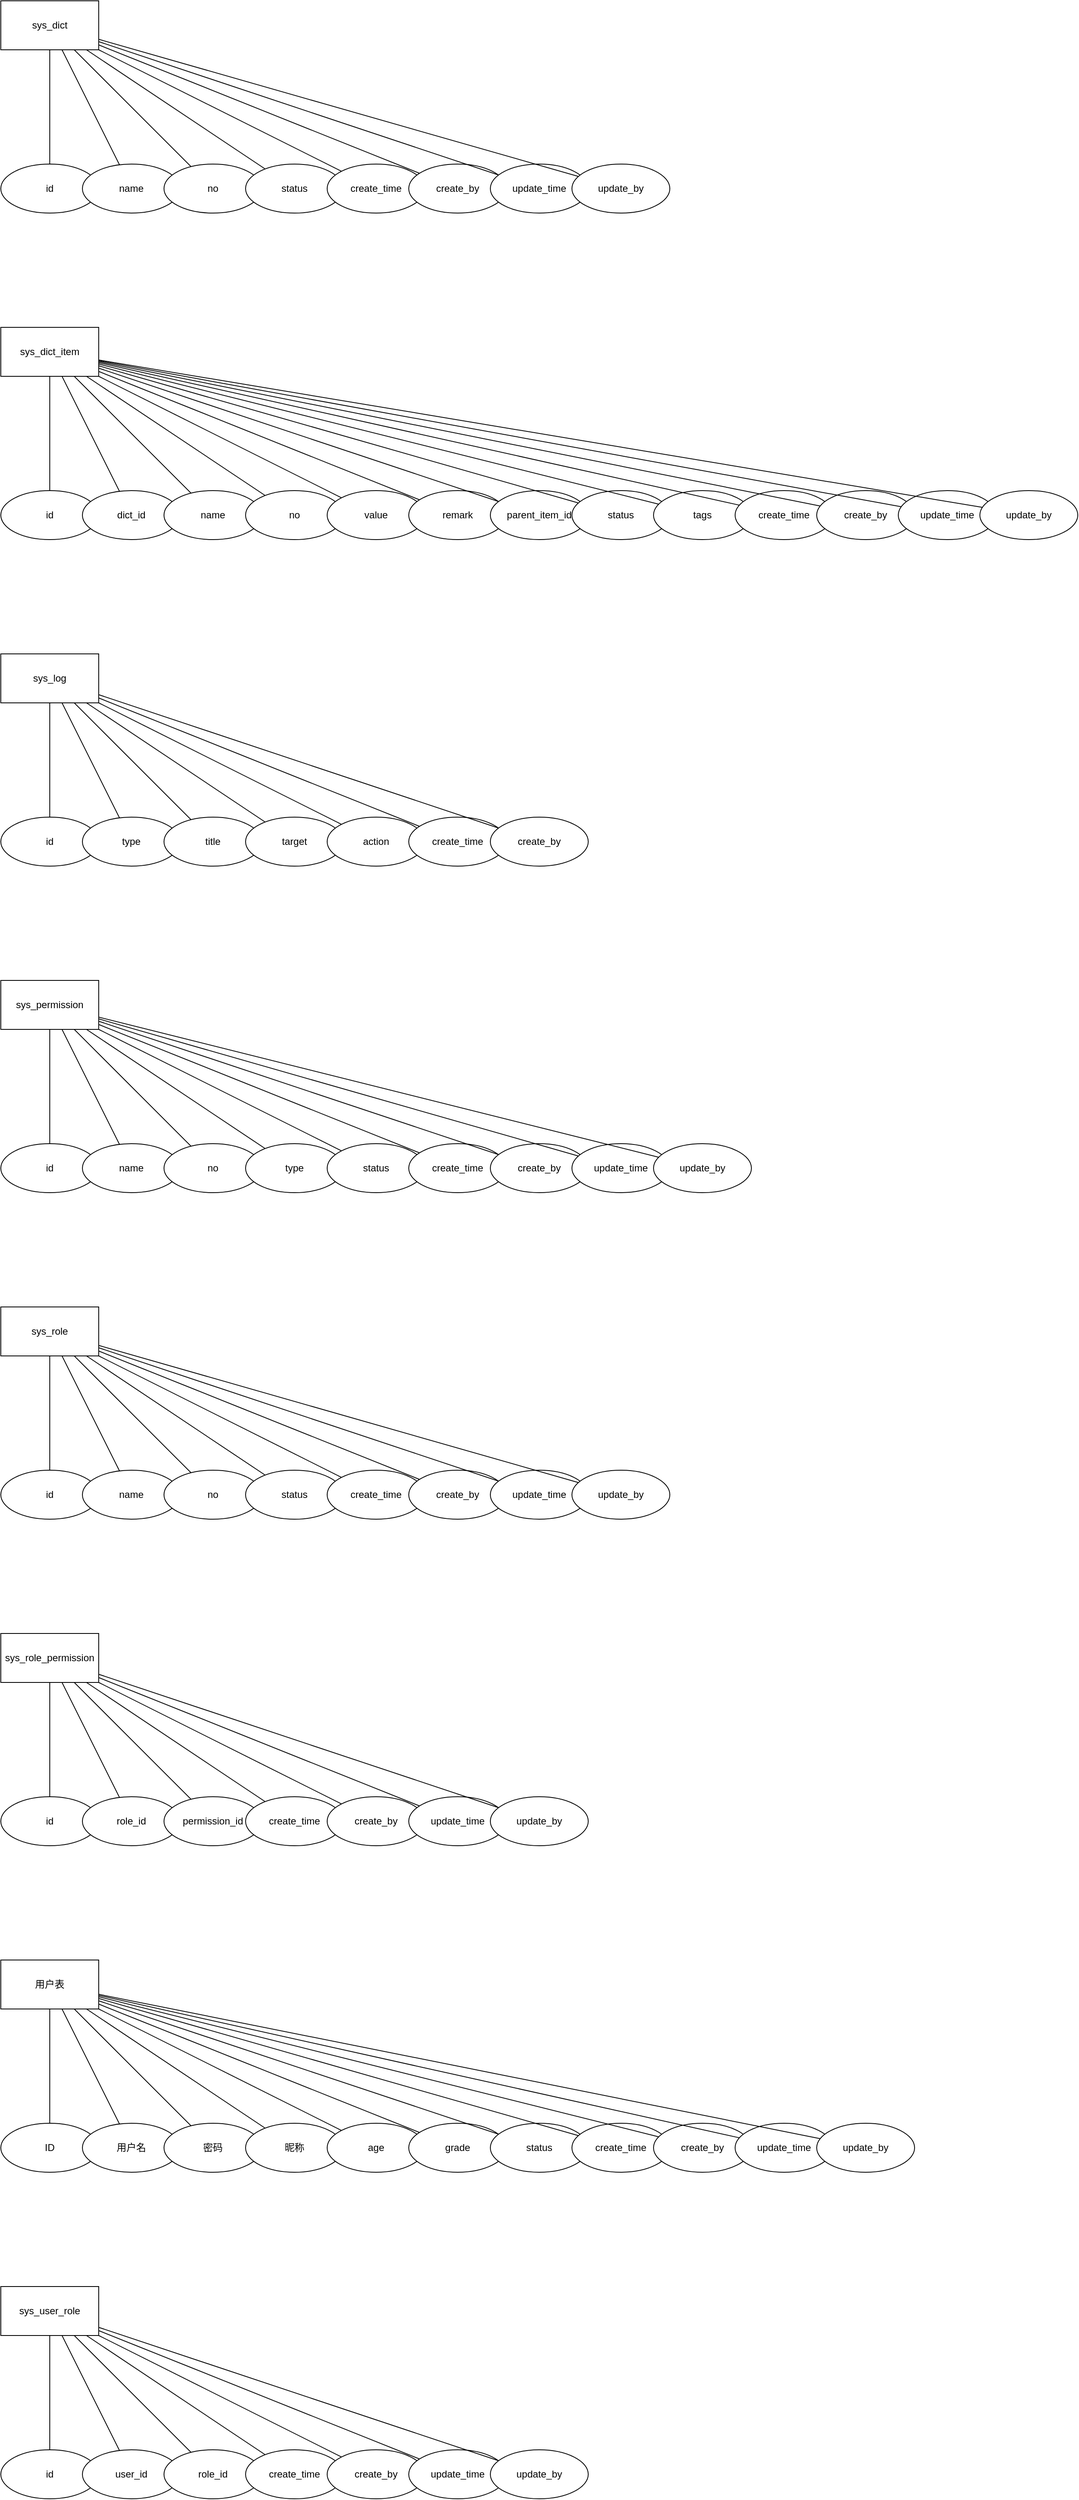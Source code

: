<?xml version="1.0" encoding="UTF-8"?>
<mxfile version="13.7.9" type="embed">
    <diagram id="lNPZZ_e-28soofFFy49H" name="Page-1">
        <mxGraphModel dx="385" dy="528" grid="1" gridSize="10" guides="1" tooltips="1" connect="1" arrows="1" fold="1"
                      page="1" pageScale="1" pageWidth="850" pageHeight="1100" math="0" shadow="0">
            <root>
                <mxCell id="0"/>
                <mxCell id="1" parent="0"/>

                                                            <!-- 实体 -->
                        <mxCell id="5eed7606de734e2a95aab0f9139deb87" value="sys_dict" style="rounded=0;whiteSpace=wrap;html=1;"
                                parent="1" vertex="1">
                            <mxGeometry x="0" y="0" width="120" height="60"
                                        as="geometry"/>
                        </mxCell>
                    
                    
                                                        
                                            <!-- 属性 -->
                        <mxCell id="ecb11d594a73423bb4826df5d8c08d92" value="id" style="ellipse;whiteSpace=wrap;html=1;" parent="1"
                                vertex="1">
                            <mxGeometry x="0" y="200" width="120" height="60"
                                        as="geometry"/>
                        </mxCell>
                    
                                                        
                    
                                            <!-- 连线 -->
                        <mxCell id="8ac3bdda83054f1f923c7aa70e667203" value="" style="endArrow=none;html=1;" parent="1"
                                source="5eed7606de734e2a95aab0f9139deb87" target="ecb11d594a73423bb4826df5d8c08d92" edge="1">
                            <mxGeometry width="50" height="50" relative="1" as="geometry">
                                <mxPoint as="sourcePoint"/>
                                <mxPoint as="targetPoint"/>
                            </mxGeometry>
                        </mxCell>
                                                        
                                            <!-- 属性 -->
                        <mxCell id="245aafce3d51481fa683988c413bbaa3" value="name" style="ellipse;whiteSpace=wrap;html=1;" parent="1"
                                vertex="1">
                            <mxGeometry x="100" y="200" width="120" height="60"
                                        as="geometry"/>
                        </mxCell>
                    
                                                        
                    
                                            <!-- 连线 -->
                        <mxCell id="378a0b9e317c4ff18d10b88564d859f6" value="" style="endArrow=none;html=1;" parent="1"
                                source="5eed7606de734e2a95aab0f9139deb87" target="245aafce3d51481fa683988c413bbaa3" edge="1">
                            <mxGeometry width="50" height="50" relative="1" as="geometry">
                                <mxPoint as="sourcePoint"/>
                                <mxPoint as="targetPoint"/>
                            </mxGeometry>
                        </mxCell>
                                                        
                                            <!-- 属性 -->
                        <mxCell id="e96abaedcdf244e2ab7a57d71659d8d4" value="no" style="ellipse;whiteSpace=wrap;html=1;" parent="1"
                                vertex="1">
                            <mxGeometry x="200" y="200" width="120" height="60"
                                        as="geometry"/>
                        </mxCell>
                    
                                                        
                    
                                            <!-- 连线 -->
                        <mxCell id="0536fc8ecba64b189e0c817f818c29a9" value="" style="endArrow=none;html=1;" parent="1"
                                source="5eed7606de734e2a95aab0f9139deb87" target="e96abaedcdf244e2ab7a57d71659d8d4" edge="1">
                            <mxGeometry width="50" height="50" relative="1" as="geometry">
                                <mxPoint as="sourcePoint"/>
                                <mxPoint as="targetPoint"/>
                            </mxGeometry>
                        </mxCell>
                                                        
                                            <!-- 属性 -->
                        <mxCell id="efc0d12b63e8460f88536d6944dfe496" value="status" style="ellipse;whiteSpace=wrap;html=1;" parent="1"
                                vertex="1">
                            <mxGeometry x="300" y="200" width="120" height="60"
                                        as="geometry"/>
                        </mxCell>
                    
                                                        
                    
                                            <!-- 连线 -->
                        <mxCell id="285f4ed4b2a24a61abf1f1bccc43d6d4" value="" style="endArrow=none;html=1;" parent="1"
                                source="5eed7606de734e2a95aab0f9139deb87" target="efc0d12b63e8460f88536d6944dfe496" edge="1">
                            <mxGeometry width="50" height="50" relative="1" as="geometry">
                                <mxPoint as="sourcePoint"/>
                                <mxPoint as="targetPoint"/>
                            </mxGeometry>
                        </mxCell>
                                                        
                                            <!-- 属性 -->
                        <mxCell id="f918c06c54eb402aaa60f0100726a0b4" value="create_time" style="ellipse;whiteSpace=wrap;html=1;" parent="1"
                                vertex="1">
                            <mxGeometry x="400" y="200" width="120" height="60"
                                        as="geometry"/>
                        </mxCell>
                    
                                                        
                    
                                            <!-- 连线 -->
                        <mxCell id="4a3e247d086d4af0b677d0108fba0c92" value="" style="endArrow=none;html=1;" parent="1"
                                source="5eed7606de734e2a95aab0f9139deb87" target="f918c06c54eb402aaa60f0100726a0b4" edge="1">
                            <mxGeometry width="50" height="50" relative="1" as="geometry">
                                <mxPoint as="sourcePoint"/>
                                <mxPoint as="targetPoint"/>
                            </mxGeometry>
                        </mxCell>
                                                        
                                            <!-- 属性 -->
                        <mxCell id="6cc62ca0c6c344a08fb9b92fd9f7a44e" value="create_by" style="ellipse;whiteSpace=wrap;html=1;" parent="1"
                                vertex="1">
                            <mxGeometry x="500" y="200" width="120" height="60"
                                        as="geometry"/>
                        </mxCell>
                    
                                                        
                    
                                            <!-- 连线 -->
                        <mxCell id="4de9370b98524984a1755423b564ad49" value="" style="endArrow=none;html=1;" parent="1"
                                source="5eed7606de734e2a95aab0f9139deb87" target="6cc62ca0c6c344a08fb9b92fd9f7a44e" edge="1">
                            <mxGeometry width="50" height="50" relative="1" as="geometry">
                                <mxPoint as="sourcePoint"/>
                                <mxPoint as="targetPoint"/>
                            </mxGeometry>
                        </mxCell>
                                                        
                                            <!-- 属性 -->
                        <mxCell id="8265ce50691d4bcb96dcbf9452773b6b" value="update_time" style="ellipse;whiteSpace=wrap;html=1;" parent="1"
                                vertex="1">
                            <mxGeometry x="600" y="200" width="120" height="60"
                                        as="geometry"/>
                        </mxCell>
                    
                                                        
                    
                                            <!-- 连线 -->
                        <mxCell id="252ef89f052e456ea743e7a676382dd4" value="" style="endArrow=none;html=1;" parent="1"
                                source="5eed7606de734e2a95aab0f9139deb87" target="8265ce50691d4bcb96dcbf9452773b6b" edge="1">
                            <mxGeometry width="50" height="50" relative="1" as="geometry">
                                <mxPoint as="sourcePoint"/>
                                <mxPoint as="targetPoint"/>
                            </mxGeometry>
                        </mxCell>
                                                        
                                            <!-- 属性 -->
                        <mxCell id="9b117baa3e5642dba993076fa2e00a74" value="update_by" style="ellipse;whiteSpace=wrap;html=1;" parent="1"
                                vertex="1">
                            <mxGeometry x="700" y="200" width="120" height="60"
                                        as="geometry"/>
                        </mxCell>
                    
                                                        
                    
                                            <!-- 连线 -->
                        <mxCell id="903fa6f106bc416e91c896a4e54137d8" value="" style="endArrow=none;html=1;" parent="1"
                                source="5eed7606de734e2a95aab0f9139deb87" target="9b117baa3e5642dba993076fa2e00a74" edge="1">
                            <mxGeometry width="50" height="50" relative="1" as="geometry">
                                <mxPoint as="sourcePoint"/>
                                <mxPoint as="targetPoint"/>
                            </mxGeometry>
                        </mxCell>
                                                                                <!-- 实体 -->
                        <mxCell id="747abcd3b67f4b229c862d19b21f2548" value="sys_dict_item" style="rounded=0;whiteSpace=wrap;html=1;"
                                parent="1" vertex="1">
                            <mxGeometry x="0" y="400" width="120" height="60"
                                        as="geometry"/>
                        </mxCell>
                    
                    
                                                        
                                            <!-- 属性 -->
                        <mxCell id="ff40e546255c4c90aa84823209060d6d" value="id" style="ellipse;whiteSpace=wrap;html=1;" parent="1"
                                vertex="1">
                            <mxGeometry x="0" y="600" width="120" height="60"
                                        as="geometry"/>
                        </mxCell>
                    
                                                        
                    
                                            <!-- 连线 -->
                        <mxCell id="7c283f1623fd4cd7886b96e5400f8a70" value="" style="endArrow=none;html=1;" parent="1"
                                source="747abcd3b67f4b229c862d19b21f2548" target="ff40e546255c4c90aa84823209060d6d" edge="1">
                            <mxGeometry width="50" height="50" relative="1" as="geometry">
                                <mxPoint as="sourcePoint"/>
                                <mxPoint as="targetPoint"/>
                            </mxGeometry>
                        </mxCell>
                                                        
                                            <!-- 属性 -->
                        <mxCell id="82c2727eadbd458786cc9c315977e3e0" value="dict_id" style="ellipse;whiteSpace=wrap;html=1;" parent="1"
                                vertex="1">
                            <mxGeometry x="100" y="600" width="120" height="60"
                                        as="geometry"/>
                        </mxCell>
                    
                                                        
                    
                                            <!-- 连线 -->
                        <mxCell id="3e47e7bfbc444694b652bfb83b368b79" value="" style="endArrow=none;html=1;" parent="1"
                                source="747abcd3b67f4b229c862d19b21f2548" target="82c2727eadbd458786cc9c315977e3e0" edge="1">
                            <mxGeometry width="50" height="50" relative="1" as="geometry">
                                <mxPoint as="sourcePoint"/>
                                <mxPoint as="targetPoint"/>
                            </mxGeometry>
                        </mxCell>
                                                        
                                            <!-- 属性 -->
                        <mxCell id="ab0660aebb9942e9b6b766357a78b8a4" value="name" style="ellipse;whiteSpace=wrap;html=1;" parent="1"
                                vertex="1">
                            <mxGeometry x="200" y="600" width="120" height="60"
                                        as="geometry"/>
                        </mxCell>
                    
                                                        
                    
                                            <!-- 连线 -->
                        <mxCell id="48118756cf024bd88fc121f338659bf9" value="" style="endArrow=none;html=1;" parent="1"
                                source="747abcd3b67f4b229c862d19b21f2548" target="ab0660aebb9942e9b6b766357a78b8a4" edge="1">
                            <mxGeometry width="50" height="50" relative="1" as="geometry">
                                <mxPoint as="sourcePoint"/>
                                <mxPoint as="targetPoint"/>
                            </mxGeometry>
                        </mxCell>
                                                        
                                            <!-- 属性 -->
                        <mxCell id="ac60f1e6a56d4e9481c9dce6b0dc1c1d" value="no" style="ellipse;whiteSpace=wrap;html=1;" parent="1"
                                vertex="1">
                            <mxGeometry x="300" y="600" width="120" height="60"
                                        as="geometry"/>
                        </mxCell>
                    
                                                        
                    
                                            <!-- 连线 -->
                        <mxCell id="9580c64884644b688b37cfc63a7b2d55" value="" style="endArrow=none;html=1;" parent="1"
                                source="747abcd3b67f4b229c862d19b21f2548" target="ac60f1e6a56d4e9481c9dce6b0dc1c1d" edge="1">
                            <mxGeometry width="50" height="50" relative="1" as="geometry">
                                <mxPoint as="sourcePoint"/>
                                <mxPoint as="targetPoint"/>
                            </mxGeometry>
                        </mxCell>
                                                        
                                            <!-- 属性 -->
                        <mxCell id="83593a8ccab449ffbb5ff558378f248b" value="value" style="ellipse;whiteSpace=wrap;html=1;" parent="1"
                                vertex="1">
                            <mxGeometry x="400" y="600" width="120" height="60"
                                        as="geometry"/>
                        </mxCell>
                    
                                                        
                    
                                            <!-- 连线 -->
                        <mxCell id="b3d6365bc3344f92a370bf55a096f9da" value="" style="endArrow=none;html=1;" parent="1"
                                source="747abcd3b67f4b229c862d19b21f2548" target="83593a8ccab449ffbb5ff558378f248b" edge="1">
                            <mxGeometry width="50" height="50" relative="1" as="geometry">
                                <mxPoint as="sourcePoint"/>
                                <mxPoint as="targetPoint"/>
                            </mxGeometry>
                        </mxCell>
                                                        
                                            <!-- 属性 -->
                        <mxCell id="5c0279087ddd4c5e96620224fb5a16ef" value="remark" style="ellipse;whiteSpace=wrap;html=1;" parent="1"
                                vertex="1">
                            <mxGeometry x="500" y="600" width="120" height="60"
                                        as="geometry"/>
                        </mxCell>
                    
                                                        
                    
                                            <!-- 连线 -->
                        <mxCell id="6841925032de441ebd3b3c98975bc65c" value="" style="endArrow=none;html=1;" parent="1"
                                source="747abcd3b67f4b229c862d19b21f2548" target="5c0279087ddd4c5e96620224fb5a16ef" edge="1">
                            <mxGeometry width="50" height="50" relative="1" as="geometry">
                                <mxPoint as="sourcePoint"/>
                                <mxPoint as="targetPoint"/>
                            </mxGeometry>
                        </mxCell>
                                                        
                                            <!-- 属性 -->
                        <mxCell id="004eeaa75acb4d4a95b7c1af223adc55" value="parent_item_id" style="ellipse;whiteSpace=wrap;html=1;" parent="1"
                                vertex="1">
                            <mxGeometry x="600" y="600" width="120" height="60"
                                        as="geometry"/>
                        </mxCell>
                    
                                                        
                    
                                            <!-- 连线 -->
                        <mxCell id="5acb5dbd94b6474ba7be8f62ac788948" value="" style="endArrow=none;html=1;" parent="1"
                                source="747abcd3b67f4b229c862d19b21f2548" target="004eeaa75acb4d4a95b7c1af223adc55" edge="1">
                            <mxGeometry width="50" height="50" relative="1" as="geometry">
                                <mxPoint as="sourcePoint"/>
                                <mxPoint as="targetPoint"/>
                            </mxGeometry>
                        </mxCell>
                                                        
                                            <!-- 属性 -->
                        <mxCell id="ec9bb0f8d90b46228ceaea01fa477a5a" value="status" style="ellipse;whiteSpace=wrap;html=1;" parent="1"
                                vertex="1">
                            <mxGeometry x="700" y="600" width="120" height="60"
                                        as="geometry"/>
                        </mxCell>
                    
                                                        
                    
                                            <!-- 连线 -->
                        <mxCell id="d891f87801cf4f4b8f2f6a25e4a1e3d1" value="" style="endArrow=none;html=1;" parent="1"
                                source="747abcd3b67f4b229c862d19b21f2548" target="ec9bb0f8d90b46228ceaea01fa477a5a" edge="1">
                            <mxGeometry width="50" height="50" relative="1" as="geometry">
                                <mxPoint as="sourcePoint"/>
                                <mxPoint as="targetPoint"/>
                            </mxGeometry>
                        </mxCell>
                                                        
                                            <!-- 属性 -->
                        <mxCell id="d9eb585fbaad4897b836724cd78ab98c" value="tags" style="ellipse;whiteSpace=wrap;html=1;" parent="1"
                                vertex="1">
                            <mxGeometry x="800" y="600" width="120" height="60"
                                        as="geometry"/>
                        </mxCell>
                    
                                                        
                    
                                            <!-- 连线 -->
                        <mxCell id="1a25b75e914f4d9594ab68e712f18db5" value="" style="endArrow=none;html=1;" parent="1"
                                source="747abcd3b67f4b229c862d19b21f2548" target="d9eb585fbaad4897b836724cd78ab98c" edge="1">
                            <mxGeometry width="50" height="50" relative="1" as="geometry">
                                <mxPoint as="sourcePoint"/>
                                <mxPoint as="targetPoint"/>
                            </mxGeometry>
                        </mxCell>
                                                        
                                            <!-- 属性 -->
                        <mxCell id="5c2d84f8e01c4e20a523b51d9938a530" value="create_time" style="ellipse;whiteSpace=wrap;html=1;" parent="1"
                                vertex="1">
                            <mxGeometry x="900" y="600" width="120" height="60"
                                        as="geometry"/>
                        </mxCell>
                    
                                                        
                    
                                            <!-- 连线 -->
                        <mxCell id="7682f161e18d49e0ae632a0b96494b74" value="" style="endArrow=none;html=1;" parent="1"
                                source="747abcd3b67f4b229c862d19b21f2548" target="5c2d84f8e01c4e20a523b51d9938a530" edge="1">
                            <mxGeometry width="50" height="50" relative="1" as="geometry">
                                <mxPoint as="sourcePoint"/>
                                <mxPoint as="targetPoint"/>
                            </mxGeometry>
                        </mxCell>
                                                        
                                            <!-- 属性 -->
                        <mxCell id="dca0b43100574d19b7c6fc40b555761a" value="create_by" style="ellipse;whiteSpace=wrap;html=1;" parent="1"
                                vertex="1">
                            <mxGeometry x="1000" y="600" width="120" height="60"
                                        as="geometry"/>
                        </mxCell>
                    
                                                        
                    
                                            <!-- 连线 -->
                        <mxCell id="1f021861eaad497697294499c53c148e" value="" style="endArrow=none;html=1;" parent="1"
                                source="747abcd3b67f4b229c862d19b21f2548" target="dca0b43100574d19b7c6fc40b555761a" edge="1">
                            <mxGeometry width="50" height="50" relative="1" as="geometry">
                                <mxPoint as="sourcePoint"/>
                                <mxPoint as="targetPoint"/>
                            </mxGeometry>
                        </mxCell>
                                                        
                                            <!-- 属性 -->
                        <mxCell id="607f36965781490a999c9a1c7dc8109d" value="update_time" style="ellipse;whiteSpace=wrap;html=1;" parent="1"
                                vertex="1">
                            <mxGeometry x="1100" y="600" width="120" height="60"
                                        as="geometry"/>
                        </mxCell>
                    
                                                        
                    
                                            <!-- 连线 -->
                        <mxCell id="e27bc76c56944d34a683aa01e122c6c4" value="" style="endArrow=none;html=1;" parent="1"
                                source="747abcd3b67f4b229c862d19b21f2548" target="607f36965781490a999c9a1c7dc8109d" edge="1">
                            <mxGeometry width="50" height="50" relative="1" as="geometry">
                                <mxPoint as="sourcePoint"/>
                                <mxPoint as="targetPoint"/>
                            </mxGeometry>
                        </mxCell>
                                                        
                                            <!-- 属性 -->
                        <mxCell id="6444978cfafc4f238aca3aefd0d4a2c7" value="update_by" style="ellipse;whiteSpace=wrap;html=1;" parent="1"
                                vertex="1">
                            <mxGeometry x="1200" y="600" width="120" height="60"
                                        as="geometry"/>
                        </mxCell>
                    
                                                        
                    
                                            <!-- 连线 -->
                        <mxCell id="60977a93081b440a97afd0eff3fea3d4" value="" style="endArrow=none;html=1;" parent="1"
                                source="747abcd3b67f4b229c862d19b21f2548" target="6444978cfafc4f238aca3aefd0d4a2c7" edge="1">
                            <mxGeometry width="50" height="50" relative="1" as="geometry">
                                <mxPoint as="sourcePoint"/>
                                <mxPoint as="targetPoint"/>
                            </mxGeometry>
                        </mxCell>
                                                                                <!-- 实体 -->
                        <mxCell id="63f1916f005741a2aaa2725e8ad2eca8" value="sys_log" style="rounded=0;whiteSpace=wrap;html=1;"
                                parent="1" vertex="1">
                            <mxGeometry x="0" y="800" width="120" height="60"
                                        as="geometry"/>
                        </mxCell>
                    
                    
                                                        
                                            <!-- 属性 -->
                        <mxCell id="80839370867044a4967408111b55dfb9" value="id" style="ellipse;whiteSpace=wrap;html=1;" parent="1"
                                vertex="1">
                            <mxGeometry x="0" y="1000" width="120" height="60"
                                        as="geometry"/>
                        </mxCell>
                    
                                                        
                    
                                            <!-- 连线 -->
                        <mxCell id="c428bd827c4e4cdaa4ca0706e887e2c1" value="" style="endArrow=none;html=1;" parent="1"
                                source="63f1916f005741a2aaa2725e8ad2eca8" target="80839370867044a4967408111b55dfb9" edge="1">
                            <mxGeometry width="50" height="50" relative="1" as="geometry">
                                <mxPoint as="sourcePoint"/>
                                <mxPoint as="targetPoint"/>
                            </mxGeometry>
                        </mxCell>
                                                        
                                            <!-- 属性 -->
                        <mxCell id="5c89769dd34d4a10baef3c6edbee2618" value="type" style="ellipse;whiteSpace=wrap;html=1;" parent="1"
                                vertex="1">
                            <mxGeometry x="100" y="1000" width="120" height="60"
                                        as="geometry"/>
                        </mxCell>
                    
                                                        
                    
                                            <!-- 连线 -->
                        <mxCell id="48b308d4c93743b3994844da404e1c2d" value="" style="endArrow=none;html=1;" parent="1"
                                source="63f1916f005741a2aaa2725e8ad2eca8" target="5c89769dd34d4a10baef3c6edbee2618" edge="1">
                            <mxGeometry width="50" height="50" relative="1" as="geometry">
                                <mxPoint as="sourcePoint"/>
                                <mxPoint as="targetPoint"/>
                            </mxGeometry>
                        </mxCell>
                                                        
                                            <!-- 属性 -->
                        <mxCell id="d853ec65fca249728a12c7df8a4de0de" value="title" style="ellipse;whiteSpace=wrap;html=1;" parent="1"
                                vertex="1">
                            <mxGeometry x="200" y="1000" width="120" height="60"
                                        as="geometry"/>
                        </mxCell>
                    
                                                        
                    
                                            <!-- 连线 -->
                        <mxCell id="7e03cb4b1f2f4ea99d26437b0ef87c1f" value="" style="endArrow=none;html=1;" parent="1"
                                source="63f1916f005741a2aaa2725e8ad2eca8" target="d853ec65fca249728a12c7df8a4de0de" edge="1">
                            <mxGeometry width="50" height="50" relative="1" as="geometry">
                                <mxPoint as="sourcePoint"/>
                                <mxPoint as="targetPoint"/>
                            </mxGeometry>
                        </mxCell>
                                                        
                                            <!-- 属性 -->
                        <mxCell id="4c2dd0da5e5a4167a5fb2f8edd47024a" value="target" style="ellipse;whiteSpace=wrap;html=1;" parent="1"
                                vertex="1">
                            <mxGeometry x="300" y="1000" width="120" height="60"
                                        as="geometry"/>
                        </mxCell>
                    
                                                        
                    
                                            <!-- 连线 -->
                        <mxCell id="ecdd9d3bb9474e5fbfe47247b218aeb8" value="" style="endArrow=none;html=1;" parent="1"
                                source="63f1916f005741a2aaa2725e8ad2eca8" target="4c2dd0da5e5a4167a5fb2f8edd47024a" edge="1">
                            <mxGeometry width="50" height="50" relative="1" as="geometry">
                                <mxPoint as="sourcePoint"/>
                                <mxPoint as="targetPoint"/>
                            </mxGeometry>
                        </mxCell>
                                                        
                                            <!-- 属性 -->
                        <mxCell id="506f726f3b6b44369453d557ed5eb727" value="action" style="ellipse;whiteSpace=wrap;html=1;" parent="1"
                                vertex="1">
                            <mxGeometry x="400" y="1000" width="120" height="60"
                                        as="geometry"/>
                        </mxCell>
                    
                                                        
                    
                                            <!-- 连线 -->
                        <mxCell id="a9204741036a4dbe851c45f8273f8187" value="" style="endArrow=none;html=1;" parent="1"
                                source="63f1916f005741a2aaa2725e8ad2eca8" target="506f726f3b6b44369453d557ed5eb727" edge="1">
                            <mxGeometry width="50" height="50" relative="1" as="geometry">
                                <mxPoint as="sourcePoint"/>
                                <mxPoint as="targetPoint"/>
                            </mxGeometry>
                        </mxCell>
                                                        
                                            <!-- 属性 -->
                        <mxCell id="725a30ffffa745d4a38c59976849b378" value="create_time" style="ellipse;whiteSpace=wrap;html=1;" parent="1"
                                vertex="1">
                            <mxGeometry x="500" y="1000" width="120" height="60"
                                        as="geometry"/>
                        </mxCell>
                    
                                                        
                    
                                            <!-- 连线 -->
                        <mxCell id="b0233a4801724fe883e5eac7abcf4203" value="" style="endArrow=none;html=1;" parent="1"
                                source="63f1916f005741a2aaa2725e8ad2eca8" target="725a30ffffa745d4a38c59976849b378" edge="1">
                            <mxGeometry width="50" height="50" relative="1" as="geometry">
                                <mxPoint as="sourcePoint"/>
                                <mxPoint as="targetPoint"/>
                            </mxGeometry>
                        </mxCell>
                                                        
                                            <!-- 属性 -->
                        <mxCell id="f7bd87a18d0443e49c8278a313af5a66" value="create_by" style="ellipse;whiteSpace=wrap;html=1;" parent="1"
                                vertex="1">
                            <mxGeometry x="600" y="1000" width="120" height="60"
                                        as="geometry"/>
                        </mxCell>
                    
                                                        
                    
                                            <!-- 连线 -->
                        <mxCell id="b8645119f8b8481592956ece9fe1b7fd" value="" style="endArrow=none;html=1;" parent="1"
                                source="63f1916f005741a2aaa2725e8ad2eca8" target="f7bd87a18d0443e49c8278a313af5a66" edge="1">
                            <mxGeometry width="50" height="50" relative="1" as="geometry">
                                <mxPoint as="sourcePoint"/>
                                <mxPoint as="targetPoint"/>
                            </mxGeometry>
                        </mxCell>
                                                                                <!-- 实体 -->
                        <mxCell id="7baefc1d1ef340fe9d3875bdd9bd41b7" value="sys_permission" style="rounded=0;whiteSpace=wrap;html=1;"
                                parent="1" vertex="1">
                            <mxGeometry x="0" y="1200" width="120" height="60"
                                        as="geometry"/>
                        </mxCell>
                    
                    
                                                        
                                            <!-- 属性 -->
                        <mxCell id="674d0c3e84294dafa0609eb3d8632843" value="id" style="ellipse;whiteSpace=wrap;html=1;" parent="1"
                                vertex="1">
                            <mxGeometry x="0" y="1400" width="120" height="60"
                                        as="geometry"/>
                        </mxCell>
                    
                                                        
                    
                                            <!-- 连线 -->
                        <mxCell id="d4a1cae95f8b4eec91618fccfde79ff4" value="" style="endArrow=none;html=1;" parent="1"
                                source="7baefc1d1ef340fe9d3875bdd9bd41b7" target="674d0c3e84294dafa0609eb3d8632843" edge="1">
                            <mxGeometry width="50" height="50" relative="1" as="geometry">
                                <mxPoint as="sourcePoint"/>
                                <mxPoint as="targetPoint"/>
                            </mxGeometry>
                        </mxCell>
                                                        
                                            <!-- 属性 -->
                        <mxCell id="938bc6631b5b466c96deb07576d0280f" value="name" style="ellipse;whiteSpace=wrap;html=1;" parent="1"
                                vertex="1">
                            <mxGeometry x="100" y="1400" width="120" height="60"
                                        as="geometry"/>
                        </mxCell>
                    
                                                        
                    
                                            <!-- 连线 -->
                        <mxCell id="04b0ed38ec3f4c4cb977463d73846533" value="" style="endArrow=none;html=1;" parent="1"
                                source="7baefc1d1ef340fe9d3875bdd9bd41b7" target="938bc6631b5b466c96deb07576d0280f" edge="1">
                            <mxGeometry width="50" height="50" relative="1" as="geometry">
                                <mxPoint as="sourcePoint"/>
                                <mxPoint as="targetPoint"/>
                            </mxGeometry>
                        </mxCell>
                                                        
                                            <!-- 属性 -->
                        <mxCell id="e5bb948196fe4e1a8bc12d91ec876a64" value="no" style="ellipse;whiteSpace=wrap;html=1;" parent="1"
                                vertex="1">
                            <mxGeometry x="200" y="1400" width="120" height="60"
                                        as="geometry"/>
                        </mxCell>
                    
                                                        
                    
                                            <!-- 连线 -->
                        <mxCell id="4ac5bd4e4e1f4b54a41a6c97a3bf8edb" value="" style="endArrow=none;html=1;" parent="1"
                                source="7baefc1d1ef340fe9d3875bdd9bd41b7" target="e5bb948196fe4e1a8bc12d91ec876a64" edge="1">
                            <mxGeometry width="50" height="50" relative="1" as="geometry">
                                <mxPoint as="sourcePoint"/>
                                <mxPoint as="targetPoint"/>
                            </mxGeometry>
                        </mxCell>
                                                        
                                            <!-- 属性 -->
                        <mxCell id="953b17dc97734da196ec304427a07a6d" value="type" style="ellipse;whiteSpace=wrap;html=1;" parent="1"
                                vertex="1">
                            <mxGeometry x="300" y="1400" width="120" height="60"
                                        as="geometry"/>
                        </mxCell>
                    
                                                        
                    
                                            <!-- 连线 -->
                        <mxCell id="abbd9a5adc0442fcac6e27bd40ecd6d6" value="" style="endArrow=none;html=1;" parent="1"
                                source="7baefc1d1ef340fe9d3875bdd9bd41b7" target="953b17dc97734da196ec304427a07a6d" edge="1">
                            <mxGeometry width="50" height="50" relative="1" as="geometry">
                                <mxPoint as="sourcePoint"/>
                                <mxPoint as="targetPoint"/>
                            </mxGeometry>
                        </mxCell>
                                                        
                                            <!-- 属性 -->
                        <mxCell id="e29c3723d2f74a48ba4099b36bf75aa8" value="status" style="ellipse;whiteSpace=wrap;html=1;" parent="1"
                                vertex="1">
                            <mxGeometry x="400" y="1400" width="120" height="60"
                                        as="geometry"/>
                        </mxCell>
                    
                                                        
                    
                                            <!-- 连线 -->
                        <mxCell id="7882b85e8aa74deb92b319a60de59425" value="" style="endArrow=none;html=1;" parent="1"
                                source="7baefc1d1ef340fe9d3875bdd9bd41b7" target="e29c3723d2f74a48ba4099b36bf75aa8" edge="1">
                            <mxGeometry width="50" height="50" relative="1" as="geometry">
                                <mxPoint as="sourcePoint"/>
                                <mxPoint as="targetPoint"/>
                            </mxGeometry>
                        </mxCell>
                                                        
                                            <!-- 属性 -->
                        <mxCell id="15eb48744d324142a06dbd41c20763ed" value="create_time" style="ellipse;whiteSpace=wrap;html=1;" parent="1"
                                vertex="1">
                            <mxGeometry x="500" y="1400" width="120" height="60"
                                        as="geometry"/>
                        </mxCell>
                    
                                                        
                    
                                            <!-- 连线 -->
                        <mxCell id="8195722d14ef4d9bbc473d74ef3c4a69" value="" style="endArrow=none;html=1;" parent="1"
                                source="7baefc1d1ef340fe9d3875bdd9bd41b7" target="15eb48744d324142a06dbd41c20763ed" edge="1">
                            <mxGeometry width="50" height="50" relative="1" as="geometry">
                                <mxPoint as="sourcePoint"/>
                                <mxPoint as="targetPoint"/>
                            </mxGeometry>
                        </mxCell>
                                                        
                                            <!-- 属性 -->
                        <mxCell id="fea73b8d0aad4a50b739db56a64f8a77" value="create_by" style="ellipse;whiteSpace=wrap;html=1;" parent="1"
                                vertex="1">
                            <mxGeometry x="600" y="1400" width="120" height="60"
                                        as="geometry"/>
                        </mxCell>
                    
                                                        
                    
                                            <!-- 连线 -->
                        <mxCell id="07ba475b57414427a3280e7918cb900b" value="" style="endArrow=none;html=1;" parent="1"
                                source="7baefc1d1ef340fe9d3875bdd9bd41b7" target="fea73b8d0aad4a50b739db56a64f8a77" edge="1">
                            <mxGeometry width="50" height="50" relative="1" as="geometry">
                                <mxPoint as="sourcePoint"/>
                                <mxPoint as="targetPoint"/>
                            </mxGeometry>
                        </mxCell>
                                                        
                                            <!-- 属性 -->
                        <mxCell id="fb8a47618e8e4d9489dc2aead5ad82e8" value="update_time" style="ellipse;whiteSpace=wrap;html=1;" parent="1"
                                vertex="1">
                            <mxGeometry x="700" y="1400" width="120" height="60"
                                        as="geometry"/>
                        </mxCell>
                    
                                                        
                    
                                            <!-- 连线 -->
                        <mxCell id="98d00e5e575646049100242c6bb1e2e6" value="" style="endArrow=none;html=1;" parent="1"
                                source="7baefc1d1ef340fe9d3875bdd9bd41b7" target="fb8a47618e8e4d9489dc2aead5ad82e8" edge="1">
                            <mxGeometry width="50" height="50" relative="1" as="geometry">
                                <mxPoint as="sourcePoint"/>
                                <mxPoint as="targetPoint"/>
                            </mxGeometry>
                        </mxCell>
                                                        
                                            <!-- 属性 -->
                        <mxCell id="a9b5343c752946c98275c17db4fcf211" value="update_by" style="ellipse;whiteSpace=wrap;html=1;" parent="1"
                                vertex="1">
                            <mxGeometry x="800" y="1400" width="120" height="60"
                                        as="geometry"/>
                        </mxCell>
                    
                                                        
                    
                                            <!-- 连线 -->
                        <mxCell id="e9083ec0775b4243843f079c16517799" value="" style="endArrow=none;html=1;" parent="1"
                                source="7baefc1d1ef340fe9d3875bdd9bd41b7" target="a9b5343c752946c98275c17db4fcf211" edge="1">
                            <mxGeometry width="50" height="50" relative="1" as="geometry">
                                <mxPoint as="sourcePoint"/>
                                <mxPoint as="targetPoint"/>
                            </mxGeometry>
                        </mxCell>
                                                                                <!-- 实体 -->
                        <mxCell id="1969702055004cb18e5743efd46c63c8" value="sys_role" style="rounded=0;whiteSpace=wrap;html=1;"
                                parent="1" vertex="1">
                            <mxGeometry x="0" y="1600" width="120" height="60"
                                        as="geometry"/>
                        </mxCell>
                    
                    
                                                        
                                            <!-- 属性 -->
                        <mxCell id="234d21d721754c249931ff6dff4ba1a4" value="id" style="ellipse;whiteSpace=wrap;html=1;" parent="1"
                                vertex="1">
                            <mxGeometry x="0" y="1800" width="120" height="60"
                                        as="geometry"/>
                        </mxCell>
                    
                                                        
                    
                                            <!-- 连线 -->
                        <mxCell id="313d440c0a0c4d5d96141b992c25c429" value="" style="endArrow=none;html=1;" parent="1"
                                source="1969702055004cb18e5743efd46c63c8" target="234d21d721754c249931ff6dff4ba1a4" edge="1">
                            <mxGeometry width="50" height="50" relative="1" as="geometry">
                                <mxPoint as="sourcePoint"/>
                                <mxPoint as="targetPoint"/>
                            </mxGeometry>
                        </mxCell>
                                                        
                                            <!-- 属性 -->
                        <mxCell id="af502b55602243cfa7152137b1a8f69c" value="name" style="ellipse;whiteSpace=wrap;html=1;" parent="1"
                                vertex="1">
                            <mxGeometry x="100" y="1800" width="120" height="60"
                                        as="geometry"/>
                        </mxCell>
                    
                                                        
                    
                                            <!-- 连线 -->
                        <mxCell id="64607308894644d2a82cd733a60c6b8c" value="" style="endArrow=none;html=1;" parent="1"
                                source="1969702055004cb18e5743efd46c63c8" target="af502b55602243cfa7152137b1a8f69c" edge="1">
                            <mxGeometry width="50" height="50" relative="1" as="geometry">
                                <mxPoint as="sourcePoint"/>
                                <mxPoint as="targetPoint"/>
                            </mxGeometry>
                        </mxCell>
                                                        
                                            <!-- 属性 -->
                        <mxCell id="90a4d33a361f429894cadd2b0b8d3b93" value="no" style="ellipse;whiteSpace=wrap;html=1;" parent="1"
                                vertex="1">
                            <mxGeometry x="200" y="1800" width="120" height="60"
                                        as="geometry"/>
                        </mxCell>
                    
                                                        
                    
                                            <!-- 连线 -->
                        <mxCell id="66b91d72bf7d4029a0aeee8ddfc4c77c" value="" style="endArrow=none;html=1;" parent="1"
                                source="1969702055004cb18e5743efd46c63c8" target="90a4d33a361f429894cadd2b0b8d3b93" edge="1">
                            <mxGeometry width="50" height="50" relative="1" as="geometry">
                                <mxPoint as="sourcePoint"/>
                                <mxPoint as="targetPoint"/>
                            </mxGeometry>
                        </mxCell>
                                                        
                                            <!-- 属性 -->
                        <mxCell id="8ca1d9cd90bb457a82d640bc4dca7640" value="status" style="ellipse;whiteSpace=wrap;html=1;" parent="1"
                                vertex="1">
                            <mxGeometry x="300" y="1800" width="120" height="60"
                                        as="geometry"/>
                        </mxCell>
                    
                                                        
                    
                                            <!-- 连线 -->
                        <mxCell id="0d08835b781f4e9aa81a1ae83e4a15c6" value="" style="endArrow=none;html=1;" parent="1"
                                source="1969702055004cb18e5743efd46c63c8" target="8ca1d9cd90bb457a82d640bc4dca7640" edge="1">
                            <mxGeometry width="50" height="50" relative="1" as="geometry">
                                <mxPoint as="sourcePoint"/>
                                <mxPoint as="targetPoint"/>
                            </mxGeometry>
                        </mxCell>
                                                        
                                            <!-- 属性 -->
                        <mxCell id="142fff04a5b44dd680883b4335bd0d92" value="create_time" style="ellipse;whiteSpace=wrap;html=1;" parent="1"
                                vertex="1">
                            <mxGeometry x="400" y="1800" width="120" height="60"
                                        as="geometry"/>
                        </mxCell>
                    
                                                        
                    
                                            <!-- 连线 -->
                        <mxCell id="4c37a166291449fd88ed953f11449349" value="" style="endArrow=none;html=1;" parent="1"
                                source="1969702055004cb18e5743efd46c63c8" target="142fff04a5b44dd680883b4335bd0d92" edge="1">
                            <mxGeometry width="50" height="50" relative="1" as="geometry">
                                <mxPoint as="sourcePoint"/>
                                <mxPoint as="targetPoint"/>
                            </mxGeometry>
                        </mxCell>
                                                        
                                            <!-- 属性 -->
                        <mxCell id="97a238031a2e44ae8dd2b9e66b640460" value="create_by" style="ellipse;whiteSpace=wrap;html=1;" parent="1"
                                vertex="1">
                            <mxGeometry x="500" y="1800" width="120" height="60"
                                        as="geometry"/>
                        </mxCell>
                    
                                                        
                    
                                            <!-- 连线 -->
                        <mxCell id="c7c5058cc8194f91a733703fd1938cfe" value="" style="endArrow=none;html=1;" parent="1"
                                source="1969702055004cb18e5743efd46c63c8" target="97a238031a2e44ae8dd2b9e66b640460" edge="1">
                            <mxGeometry width="50" height="50" relative="1" as="geometry">
                                <mxPoint as="sourcePoint"/>
                                <mxPoint as="targetPoint"/>
                            </mxGeometry>
                        </mxCell>
                                                        
                                            <!-- 属性 -->
                        <mxCell id="526421bfd7c440939f302ece3c269eee" value="update_time" style="ellipse;whiteSpace=wrap;html=1;" parent="1"
                                vertex="1">
                            <mxGeometry x="600" y="1800" width="120" height="60"
                                        as="geometry"/>
                        </mxCell>
                    
                                                        
                    
                                            <!-- 连线 -->
                        <mxCell id="bb6192ebf73b40169599cd4ff942ec79" value="" style="endArrow=none;html=1;" parent="1"
                                source="1969702055004cb18e5743efd46c63c8" target="526421bfd7c440939f302ece3c269eee" edge="1">
                            <mxGeometry width="50" height="50" relative="1" as="geometry">
                                <mxPoint as="sourcePoint"/>
                                <mxPoint as="targetPoint"/>
                            </mxGeometry>
                        </mxCell>
                                                        
                                            <!-- 属性 -->
                        <mxCell id="eef26999db53452196d6cfe54ffc81e9" value="update_by" style="ellipse;whiteSpace=wrap;html=1;" parent="1"
                                vertex="1">
                            <mxGeometry x="700" y="1800" width="120" height="60"
                                        as="geometry"/>
                        </mxCell>
                    
                                                        
                    
                                            <!-- 连线 -->
                        <mxCell id="069b3479b0a44a7b9f5ad1c7fa961a5a" value="" style="endArrow=none;html=1;" parent="1"
                                source="1969702055004cb18e5743efd46c63c8" target="eef26999db53452196d6cfe54ffc81e9" edge="1">
                            <mxGeometry width="50" height="50" relative="1" as="geometry">
                                <mxPoint as="sourcePoint"/>
                                <mxPoint as="targetPoint"/>
                            </mxGeometry>
                        </mxCell>
                                                                                <!-- 实体 -->
                        <mxCell id="7fe87b6d17dc4f2fa094fa28dc9c3467" value="sys_role_permission" style="rounded=0;whiteSpace=wrap;html=1;"
                                parent="1" vertex="1">
                            <mxGeometry x="0" y="2000" width="120" height="60"
                                        as="geometry"/>
                        </mxCell>
                    
                    
                                                        
                                            <!-- 属性 -->
                        <mxCell id="15e0c0b85e2049bba2c0ded981930a6a" value="id" style="ellipse;whiteSpace=wrap;html=1;" parent="1"
                                vertex="1">
                            <mxGeometry x="0" y="2200" width="120" height="60"
                                        as="geometry"/>
                        </mxCell>
                    
                                                        
                    
                                            <!-- 连线 -->
                        <mxCell id="b87f7241804d439db4c891390bd69a8e" value="" style="endArrow=none;html=1;" parent="1"
                                source="7fe87b6d17dc4f2fa094fa28dc9c3467" target="15e0c0b85e2049bba2c0ded981930a6a" edge="1">
                            <mxGeometry width="50" height="50" relative="1" as="geometry">
                                <mxPoint as="sourcePoint"/>
                                <mxPoint as="targetPoint"/>
                            </mxGeometry>
                        </mxCell>
                                                        
                                            <!-- 属性 -->
                        <mxCell id="c429de530b0043a4881a9f0ef5571e58" value="role_id" style="ellipse;whiteSpace=wrap;html=1;" parent="1"
                                vertex="1">
                            <mxGeometry x="100" y="2200" width="120" height="60"
                                        as="geometry"/>
                        </mxCell>
                    
                                                        
                    
                                            <!-- 连线 -->
                        <mxCell id="1ce98608d5294d12ad70d549b25f83a6" value="" style="endArrow=none;html=1;" parent="1"
                                source="7fe87b6d17dc4f2fa094fa28dc9c3467" target="c429de530b0043a4881a9f0ef5571e58" edge="1">
                            <mxGeometry width="50" height="50" relative="1" as="geometry">
                                <mxPoint as="sourcePoint"/>
                                <mxPoint as="targetPoint"/>
                            </mxGeometry>
                        </mxCell>
                                                        
                                            <!-- 属性 -->
                        <mxCell id="fd9754650178420cbd172be9b238a9e0" value="permission_id" style="ellipse;whiteSpace=wrap;html=1;" parent="1"
                                vertex="1">
                            <mxGeometry x="200" y="2200" width="120" height="60"
                                        as="geometry"/>
                        </mxCell>
                    
                                                        
                    
                                            <!-- 连线 -->
                        <mxCell id="8420a43afbb948b387803761ec9df8d0" value="" style="endArrow=none;html=1;" parent="1"
                                source="7fe87b6d17dc4f2fa094fa28dc9c3467" target="fd9754650178420cbd172be9b238a9e0" edge="1">
                            <mxGeometry width="50" height="50" relative="1" as="geometry">
                                <mxPoint as="sourcePoint"/>
                                <mxPoint as="targetPoint"/>
                            </mxGeometry>
                        </mxCell>
                                                        
                                            <!-- 属性 -->
                        <mxCell id="cecf9fafe00248f4bc11d96591d77575" value="create_time" style="ellipse;whiteSpace=wrap;html=1;" parent="1"
                                vertex="1">
                            <mxGeometry x="300" y="2200" width="120" height="60"
                                        as="geometry"/>
                        </mxCell>
                    
                                                        
                    
                                            <!-- 连线 -->
                        <mxCell id="6dcba159b8994abfb600f65c1a1960d0" value="" style="endArrow=none;html=1;" parent="1"
                                source="7fe87b6d17dc4f2fa094fa28dc9c3467" target="cecf9fafe00248f4bc11d96591d77575" edge="1">
                            <mxGeometry width="50" height="50" relative="1" as="geometry">
                                <mxPoint as="sourcePoint"/>
                                <mxPoint as="targetPoint"/>
                            </mxGeometry>
                        </mxCell>
                                                        
                                            <!-- 属性 -->
                        <mxCell id="5c273cbb8b784eda8ceaa30f9e45adff" value="create_by" style="ellipse;whiteSpace=wrap;html=1;" parent="1"
                                vertex="1">
                            <mxGeometry x="400" y="2200" width="120" height="60"
                                        as="geometry"/>
                        </mxCell>
                    
                                                        
                    
                                            <!-- 连线 -->
                        <mxCell id="2fafece081df48b4abde660770bceb04" value="" style="endArrow=none;html=1;" parent="1"
                                source="7fe87b6d17dc4f2fa094fa28dc9c3467" target="5c273cbb8b784eda8ceaa30f9e45adff" edge="1">
                            <mxGeometry width="50" height="50" relative="1" as="geometry">
                                <mxPoint as="sourcePoint"/>
                                <mxPoint as="targetPoint"/>
                            </mxGeometry>
                        </mxCell>
                                                        
                                            <!-- 属性 -->
                        <mxCell id="72904b43cd944e8d9aa0854331fa916d" value="update_time" style="ellipse;whiteSpace=wrap;html=1;" parent="1"
                                vertex="1">
                            <mxGeometry x="500" y="2200" width="120" height="60"
                                        as="geometry"/>
                        </mxCell>
                    
                                                        
                    
                                            <!-- 连线 -->
                        <mxCell id="6183f3c2692845629180cb0c3b5b2e8a" value="" style="endArrow=none;html=1;" parent="1"
                                source="7fe87b6d17dc4f2fa094fa28dc9c3467" target="72904b43cd944e8d9aa0854331fa916d" edge="1">
                            <mxGeometry width="50" height="50" relative="1" as="geometry">
                                <mxPoint as="sourcePoint"/>
                                <mxPoint as="targetPoint"/>
                            </mxGeometry>
                        </mxCell>
                                                        
                                            <!-- 属性 -->
                        <mxCell id="7349489790ce48ff8f0baade5d4dcd8f" value="update_by" style="ellipse;whiteSpace=wrap;html=1;" parent="1"
                                vertex="1">
                            <mxGeometry x="600" y="2200" width="120" height="60"
                                        as="geometry"/>
                        </mxCell>
                    
                                                        
                    
                                            <!-- 连线 -->
                        <mxCell id="6a054fc753b249239b83bc14a56c340b" value="" style="endArrow=none;html=1;" parent="1"
                                source="7fe87b6d17dc4f2fa094fa28dc9c3467" target="7349489790ce48ff8f0baade5d4dcd8f" edge="1">
                            <mxGeometry width="50" height="50" relative="1" as="geometry">
                                <mxPoint as="sourcePoint"/>
                                <mxPoint as="targetPoint"/>
                            </mxGeometry>
                        </mxCell>
                                                                                <!-- 实体 -->
                        <mxCell id="cbf6dfbabea8493084fd13095635872b" value="用户表" style="rounded=0;whiteSpace=wrap;html=1;"
                                parent="1" vertex="1">
                            <mxGeometry x="0" y="2400" width="120" height="60"
                                        as="geometry"/>
                        </mxCell>
                    
                    
                                                        
                                            <!-- 属性 -->
                        <mxCell id="1a7cbd52fc0349e48405adcfe923c24e" value="ID" style="ellipse;whiteSpace=wrap;html=1;" parent="1"
                                vertex="1">
                            <mxGeometry x="0" y="2600" width="120" height="60"
                                        as="geometry"/>
                        </mxCell>
                    
                                                        
                    
                                            <!-- 连线 -->
                        <mxCell id="4deaf01b013a4904a322c95f642b8d8c" value="" style="endArrow=none;html=1;" parent="1"
                                source="cbf6dfbabea8493084fd13095635872b" target="1a7cbd52fc0349e48405adcfe923c24e" edge="1">
                            <mxGeometry width="50" height="50" relative="1" as="geometry">
                                <mxPoint as="sourcePoint"/>
                                <mxPoint as="targetPoint"/>
                            </mxGeometry>
                        </mxCell>
                                                        
                                            <!-- 属性 -->
                        <mxCell id="d54c32fce5f14455a96429590be1ee71" value="用户名" style="ellipse;whiteSpace=wrap;html=1;" parent="1"
                                vertex="1">
                            <mxGeometry x="100" y="2600" width="120" height="60"
                                        as="geometry"/>
                        </mxCell>
                    
                                                        
                    
                                            <!-- 连线 -->
                        <mxCell id="a81757253c39426a979c56023036b76e" value="" style="endArrow=none;html=1;" parent="1"
                                source="cbf6dfbabea8493084fd13095635872b" target="d54c32fce5f14455a96429590be1ee71" edge="1">
                            <mxGeometry width="50" height="50" relative="1" as="geometry">
                                <mxPoint as="sourcePoint"/>
                                <mxPoint as="targetPoint"/>
                            </mxGeometry>
                        </mxCell>
                                                        
                                            <!-- 属性 -->
                        <mxCell id="7811aae203e3424ea7702d1cb088c2c9" value="密码" style="ellipse;whiteSpace=wrap;html=1;" parent="1"
                                vertex="1">
                            <mxGeometry x="200" y="2600" width="120" height="60"
                                        as="geometry"/>
                        </mxCell>
                    
                                                        
                    
                                            <!-- 连线 -->
                        <mxCell id="e38385d0ee1846a2bdebd78a987cbfb8" value="" style="endArrow=none;html=1;" parent="1"
                                source="cbf6dfbabea8493084fd13095635872b" target="7811aae203e3424ea7702d1cb088c2c9" edge="1">
                            <mxGeometry width="50" height="50" relative="1" as="geometry">
                                <mxPoint as="sourcePoint"/>
                                <mxPoint as="targetPoint"/>
                            </mxGeometry>
                        </mxCell>
                                                        
                                            <!-- 属性 -->
                        <mxCell id="1721a7abc9eb439b94edbecaac263e03" value="昵称" style="ellipse;whiteSpace=wrap;html=1;" parent="1"
                                vertex="1">
                            <mxGeometry x="300" y="2600" width="120" height="60"
                                        as="geometry"/>
                        </mxCell>
                    
                                                        
                    
                                            <!-- 连线 -->
                        <mxCell id="3122d5340ac14fdcb774a49f1357875d" value="" style="endArrow=none;html=1;" parent="1"
                                source="cbf6dfbabea8493084fd13095635872b" target="1721a7abc9eb439b94edbecaac263e03" edge="1">
                            <mxGeometry width="50" height="50" relative="1" as="geometry">
                                <mxPoint as="sourcePoint"/>
                                <mxPoint as="targetPoint"/>
                            </mxGeometry>
                        </mxCell>
                                                        
                                            <!-- 属性 -->
                        <mxCell id="a4b97f6a91c848a681c94540305450ec" value="age" style="ellipse;whiteSpace=wrap;html=1;" parent="1"
                                vertex="1">
                            <mxGeometry x="400" y="2600" width="120" height="60"
                                        as="geometry"/>
                        </mxCell>
                    
                                                        
                    
                                            <!-- 连线 -->
                        <mxCell id="9c091871431d415c91ab0e482d060ccf" value="" style="endArrow=none;html=1;" parent="1"
                                source="cbf6dfbabea8493084fd13095635872b" target="a4b97f6a91c848a681c94540305450ec" edge="1">
                            <mxGeometry width="50" height="50" relative="1" as="geometry">
                                <mxPoint as="sourcePoint"/>
                                <mxPoint as="targetPoint"/>
                            </mxGeometry>
                        </mxCell>
                                                        
                                            <!-- 属性 -->
                        <mxCell id="7d90385da98a4e6bbec946fc8addd824" value="grade" style="ellipse;whiteSpace=wrap;html=1;" parent="1"
                                vertex="1">
                            <mxGeometry x="500" y="2600" width="120" height="60"
                                        as="geometry"/>
                        </mxCell>
                    
                                                        
                    
                                            <!-- 连线 -->
                        <mxCell id="0779055b89d14a2eb967c741557bc453" value="" style="endArrow=none;html=1;" parent="1"
                                source="cbf6dfbabea8493084fd13095635872b" target="7d90385da98a4e6bbec946fc8addd824" edge="1">
                            <mxGeometry width="50" height="50" relative="1" as="geometry">
                                <mxPoint as="sourcePoint"/>
                                <mxPoint as="targetPoint"/>
                            </mxGeometry>
                        </mxCell>
                                                        
                                            <!-- 属性 -->
                        <mxCell id="18df5dbe03444f31abd97852808c2c69" value="status" style="ellipse;whiteSpace=wrap;html=1;" parent="1"
                                vertex="1">
                            <mxGeometry x="600" y="2600" width="120" height="60"
                                        as="geometry"/>
                        </mxCell>
                    
                                                        
                    
                                            <!-- 连线 -->
                        <mxCell id="6643533ffec7494f8c00273fa1152c5b" value="" style="endArrow=none;html=1;" parent="1"
                                source="cbf6dfbabea8493084fd13095635872b" target="18df5dbe03444f31abd97852808c2c69" edge="1">
                            <mxGeometry width="50" height="50" relative="1" as="geometry">
                                <mxPoint as="sourcePoint"/>
                                <mxPoint as="targetPoint"/>
                            </mxGeometry>
                        </mxCell>
                                                        
                                            <!-- 属性 -->
                        <mxCell id="c73a7e82d4f94c1ca731325115ae695f" value="create_time" style="ellipse;whiteSpace=wrap;html=1;" parent="1"
                                vertex="1">
                            <mxGeometry x="700" y="2600" width="120" height="60"
                                        as="geometry"/>
                        </mxCell>
                    
                                                        
                    
                                            <!-- 连线 -->
                        <mxCell id="99ecc23c3a614d8b8c5c65ff0aa66211" value="" style="endArrow=none;html=1;" parent="1"
                                source="cbf6dfbabea8493084fd13095635872b" target="c73a7e82d4f94c1ca731325115ae695f" edge="1">
                            <mxGeometry width="50" height="50" relative="1" as="geometry">
                                <mxPoint as="sourcePoint"/>
                                <mxPoint as="targetPoint"/>
                            </mxGeometry>
                        </mxCell>
                                                        
                                            <!-- 属性 -->
                        <mxCell id="f5b5f223b7ba4dfabb466f246860ae46" value="create_by" style="ellipse;whiteSpace=wrap;html=1;" parent="1"
                                vertex="1">
                            <mxGeometry x="800" y="2600" width="120" height="60"
                                        as="geometry"/>
                        </mxCell>
                    
                                                        
                    
                                            <!-- 连线 -->
                        <mxCell id="122ad4132e234273a6be092ddee1dce3" value="" style="endArrow=none;html=1;" parent="1"
                                source="cbf6dfbabea8493084fd13095635872b" target="f5b5f223b7ba4dfabb466f246860ae46" edge="1">
                            <mxGeometry width="50" height="50" relative="1" as="geometry">
                                <mxPoint as="sourcePoint"/>
                                <mxPoint as="targetPoint"/>
                            </mxGeometry>
                        </mxCell>
                                                        
                                            <!-- 属性 -->
                        <mxCell id="9c06dc0d903f41248baca14db141d663" value="update_time" style="ellipse;whiteSpace=wrap;html=1;" parent="1"
                                vertex="1">
                            <mxGeometry x="900" y="2600" width="120" height="60"
                                        as="geometry"/>
                        </mxCell>
                    
                                                        
                    
                                            <!-- 连线 -->
                        <mxCell id="4815e1e6ade745e1b7f7da4f51ab6053" value="" style="endArrow=none;html=1;" parent="1"
                                source="cbf6dfbabea8493084fd13095635872b" target="9c06dc0d903f41248baca14db141d663" edge="1">
                            <mxGeometry width="50" height="50" relative="1" as="geometry">
                                <mxPoint as="sourcePoint"/>
                                <mxPoint as="targetPoint"/>
                            </mxGeometry>
                        </mxCell>
                                                        
                                            <!-- 属性 -->
                        <mxCell id="714e5b708f34442bbc5c96fc00e81646" value="update_by" style="ellipse;whiteSpace=wrap;html=1;" parent="1"
                                vertex="1">
                            <mxGeometry x="1000" y="2600" width="120" height="60"
                                        as="geometry"/>
                        </mxCell>
                    
                                                        
                    
                                            <!-- 连线 -->
                        <mxCell id="b4763a889d384c5f88adfabfbff314f8" value="" style="endArrow=none;html=1;" parent="1"
                                source="cbf6dfbabea8493084fd13095635872b" target="714e5b708f34442bbc5c96fc00e81646" edge="1">
                            <mxGeometry width="50" height="50" relative="1" as="geometry">
                                <mxPoint as="sourcePoint"/>
                                <mxPoint as="targetPoint"/>
                            </mxGeometry>
                        </mxCell>
                                                                                <!-- 实体 -->
                        <mxCell id="35f8c249d51f4968a7bba9b5fe4b22e3" value="sys_user_role" style="rounded=0;whiteSpace=wrap;html=1;"
                                parent="1" vertex="1">
                            <mxGeometry x="0" y="2800" width="120" height="60"
                                        as="geometry"/>
                        </mxCell>
                    
                    
                                                        
                                            <!-- 属性 -->
                        <mxCell id="ee73c2ff4ed547a8ab8f8056f6c21c6f" value="id" style="ellipse;whiteSpace=wrap;html=1;" parent="1"
                                vertex="1">
                            <mxGeometry x="0" y="3000" width="120" height="60"
                                        as="geometry"/>
                        </mxCell>
                    
                                                        
                    
                                            <!-- 连线 -->
                        <mxCell id="6dd3e65effaf4d73895cbabeee22769f" value="" style="endArrow=none;html=1;" parent="1"
                                source="35f8c249d51f4968a7bba9b5fe4b22e3" target="ee73c2ff4ed547a8ab8f8056f6c21c6f" edge="1">
                            <mxGeometry width="50" height="50" relative="1" as="geometry">
                                <mxPoint as="sourcePoint"/>
                                <mxPoint as="targetPoint"/>
                            </mxGeometry>
                        </mxCell>
                                                        
                                            <!-- 属性 -->
                        <mxCell id="1375107bde614c39ae623b19cd1af4c3" value="user_id" style="ellipse;whiteSpace=wrap;html=1;" parent="1"
                                vertex="1">
                            <mxGeometry x="100" y="3000" width="120" height="60"
                                        as="geometry"/>
                        </mxCell>
                    
                                                        
                    
                                            <!-- 连线 -->
                        <mxCell id="2fd7c01c084a45f9bac1be594581a5ea" value="" style="endArrow=none;html=1;" parent="1"
                                source="35f8c249d51f4968a7bba9b5fe4b22e3" target="1375107bde614c39ae623b19cd1af4c3" edge="1">
                            <mxGeometry width="50" height="50" relative="1" as="geometry">
                                <mxPoint as="sourcePoint"/>
                                <mxPoint as="targetPoint"/>
                            </mxGeometry>
                        </mxCell>
                                                        
                                            <!-- 属性 -->
                        <mxCell id="721f8a91b39247ee9b5adec5be9ba599" value="role_id" style="ellipse;whiteSpace=wrap;html=1;" parent="1"
                                vertex="1">
                            <mxGeometry x="200" y="3000" width="120" height="60"
                                        as="geometry"/>
                        </mxCell>
                    
                                                        
                    
                                            <!-- 连线 -->
                        <mxCell id="bff7c65f321d4542aafe9511718a1e53" value="" style="endArrow=none;html=1;" parent="1"
                                source="35f8c249d51f4968a7bba9b5fe4b22e3" target="721f8a91b39247ee9b5adec5be9ba599" edge="1">
                            <mxGeometry width="50" height="50" relative="1" as="geometry">
                                <mxPoint as="sourcePoint"/>
                                <mxPoint as="targetPoint"/>
                            </mxGeometry>
                        </mxCell>
                                                        
                                            <!-- 属性 -->
                        <mxCell id="990ccefdc84a4b80b10c37a78380631d" value="create_time" style="ellipse;whiteSpace=wrap;html=1;" parent="1"
                                vertex="1">
                            <mxGeometry x="300" y="3000" width="120" height="60"
                                        as="geometry"/>
                        </mxCell>
                    
                                                        
                    
                                            <!-- 连线 -->
                        <mxCell id="fe30ebce37db411c9b04b42720a33e6d" value="" style="endArrow=none;html=1;" parent="1"
                                source="35f8c249d51f4968a7bba9b5fe4b22e3" target="990ccefdc84a4b80b10c37a78380631d" edge="1">
                            <mxGeometry width="50" height="50" relative="1" as="geometry">
                                <mxPoint as="sourcePoint"/>
                                <mxPoint as="targetPoint"/>
                            </mxGeometry>
                        </mxCell>
                                                        
                                            <!-- 属性 -->
                        <mxCell id="84f04bfe28f24eccac286ebddf4db23f" value="create_by" style="ellipse;whiteSpace=wrap;html=1;" parent="1"
                                vertex="1">
                            <mxGeometry x="400" y="3000" width="120" height="60"
                                        as="geometry"/>
                        </mxCell>
                    
                                                        
                    
                                            <!-- 连线 -->
                        <mxCell id="2aeec64d483945c6acd4eead2f1f979d" value="" style="endArrow=none;html=1;" parent="1"
                                source="35f8c249d51f4968a7bba9b5fe4b22e3" target="84f04bfe28f24eccac286ebddf4db23f" edge="1">
                            <mxGeometry width="50" height="50" relative="1" as="geometry">
                                <mxPoint as="sourcePoint"/>
                                <mxPoint as="targetPoint"/>
                            </mxGeometry>
                        </mxCell>
                                                        
                                            <!-- 属性 -->
                        <mxCell id="3bf0aac361734415853ed837f055c4ef" value="update_time" style="ellipse;whiteSpace=wrap;html=1;" parent="1"
                                vertex="1">
                            <mxGeometry x="500" y="3000" width="120" height="60"
                                        as="geometry"/>
                        </mxCell>
                    
                                                        
                    
                                            <!-- 连线 -->
                        <mxCell id="f60fae3c4de24d51ba9f7f193ec46a32" value="" style="endArrow=none;html=1;" parent="1"
                                source="35f8c249d51f4968a7bba9b5fe4b22e3" target="3bf0aac361734415853ed837f055c4ef" edge="1">
                            <mxGeometry width="50" height="50" relative="1" as="geometry">
                                <mxPoint as="sourcePoint"/>
                                <mxPoint as="targetPoint"/>
                            </mxGeometry>
                        </mxCell>
                                                        
                                            <!-- 属性 -->
                        <mxCell id="5d8006b440de4cab998639d8209ac3cc" value="update_by" style="ellipse;whiteSpace=wrap;html=1;" parent="1"
                                vertex="1">
                            <mxGeometry x="600" y="3000" width="120" height="60"
                                        as="geometry"/>
                        </mxCell>
                    
                                                        
                    
                                            <!-- 连线 -->
                        <mxCell id="4c7b4b1da3ed4a2791a0bd4c5e6dc993" value="" style="endArrow=none;html=1;" parent="1"
                                source="35f8c249d51f4968a7bba9b5fe4b22e3" target="5d8006b440de4cab998639d8209ac3cc" edge="1">
                            <mxGeometry width="50" height="50" relative="1" as="geometry">
                                <mxPoint as="sourcePoint"/>
                                <mxPoint as="targetPoint"/>
                            </mxGeometry>
                        </mxCell>
                                    
            </root>
        </mxGraphModel>
    </diagram>
</mxfile>

